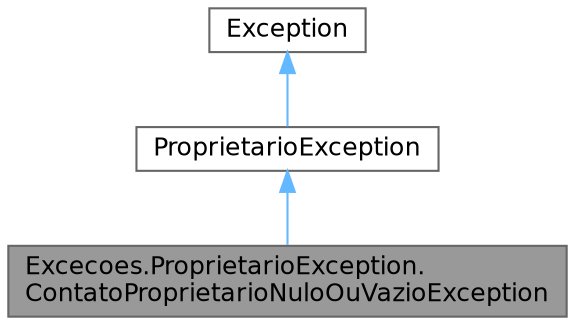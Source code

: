 digraph "Excecoes.ProprietarioException.ContatoProprietarioNuloOuVazioException"
{
 // LATEX_PDF_SIZE
  bgcolor="transparent";
  edge [fontname=Helvetica,fontsize=12,labelfontname=Helvetica,labelfontsize=10];
  node [fontname=Helvetica,fontsize=12,shape=box,height=0.2,width=0.4];
  Node1 [id="Node000001",label="Excecoes.ProprietarioException.\lContatoProprietarioNuloOuVazioException",height=0.2,width=0.4,color="gray40", fillcolor="grey60", style="filled", fontcolor="black",tooltip="Exceção lançada quando o contato do proprietário é nulo ou vazio."];
  Node2 -> Node1 [id="edge1_Node000001_Node000002",dir="back",color="steelblue1",style="solid",tooltip=" "];
  Node2 [id="Node000002",label="ProprietarioException",height=0.2,width=0.4,color="gray40", fillcolor="white", style="filled",URL="$class_excecoes_1_1_proprietario_exception.html",tooltip="Exceção base para o domínio de Proprietário."];
  Node3 -> Node2 [id="edge2_Node000002_Node000003",dir="back",color="steelblue1",style="solid",tooltip=" "];
  Node3 [id="Node000003",label="Exception",height=0.2,width=0.4,color="gray40", fillcolor="white", style="filled",tooltip=" "];
}
